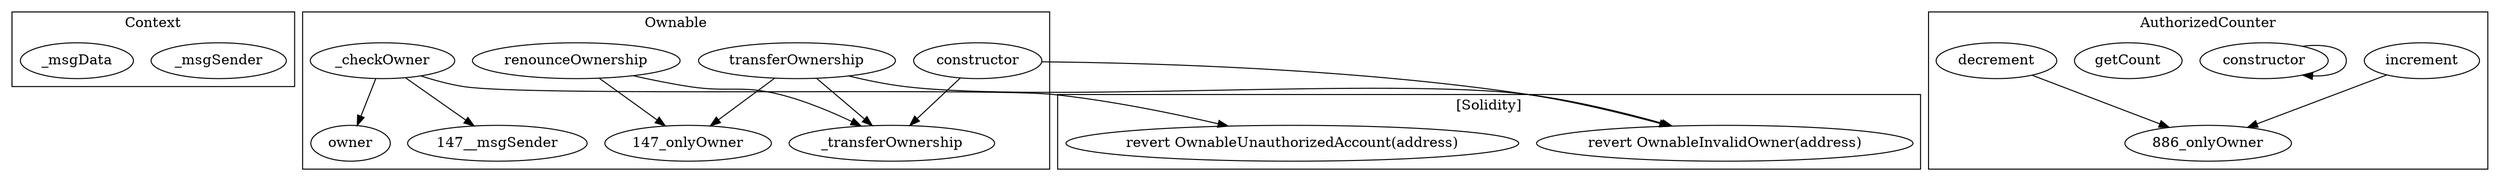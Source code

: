 strict digraph {
subgraph cluster_826_Context {
label = "Context"
"826__msgSender" [label="_msgSender"]
"826__msgData" [label="_msgData"]
}subgraph cluster_147_Ownable {
label = "Ownable"
"147__transferOwnership" [label="_transferOwnership"]
"147_constructor" [label="constructor"]
"147_renounceOwnership" [label="renounceOwnership"]
"147_transferOwnership" [label="transferOwnership"]
"147_owner" [label="owner"]
"147__checkOwner" [label="_checkOwner"]
"147_renounceOwnership" -> "147__transferOwnership"
"147_transferOwnership" -> "147_onlyOwner"
"147__checkOwner" -> "147_owner"
"147_renounceOwnership" -> "147_onlyOwner"
"147_transferOwnership" -> "147__transferOwnership"
"147_constructor" -> "147__transferOwnership"
"147__checkOwner" -> "147__msgSender"
}subgraph cluster_886_AuthorizedCounter {
label = "AuthorizedCounter"
"886_increment" [label="increment"]
"886_constructor" [label="constructor"]
"886_getCount" [label="getCount"]
"886_decrement" [label="decrement"]
"886_constructor" -> "886_constructor"
"886_increment" -> "886_onlyOwner"
"886_decrement" -> "886_onlyOwner"
}subgraph cluster_solidity {
label = "[Solidity]"
"revert OwnableInvalidOwner(address)" 
"revert OwnableUnauthorizedAccount(address)" 
"147_transferOwnership" -> "revert OwnableInvalidOwner(address)"
"147_constructor" -> "revert OwnableInvalidOwner(address)"
"147__checkOwner" -> "revert OwnableUnauthorizedAccount(address)"
}
}